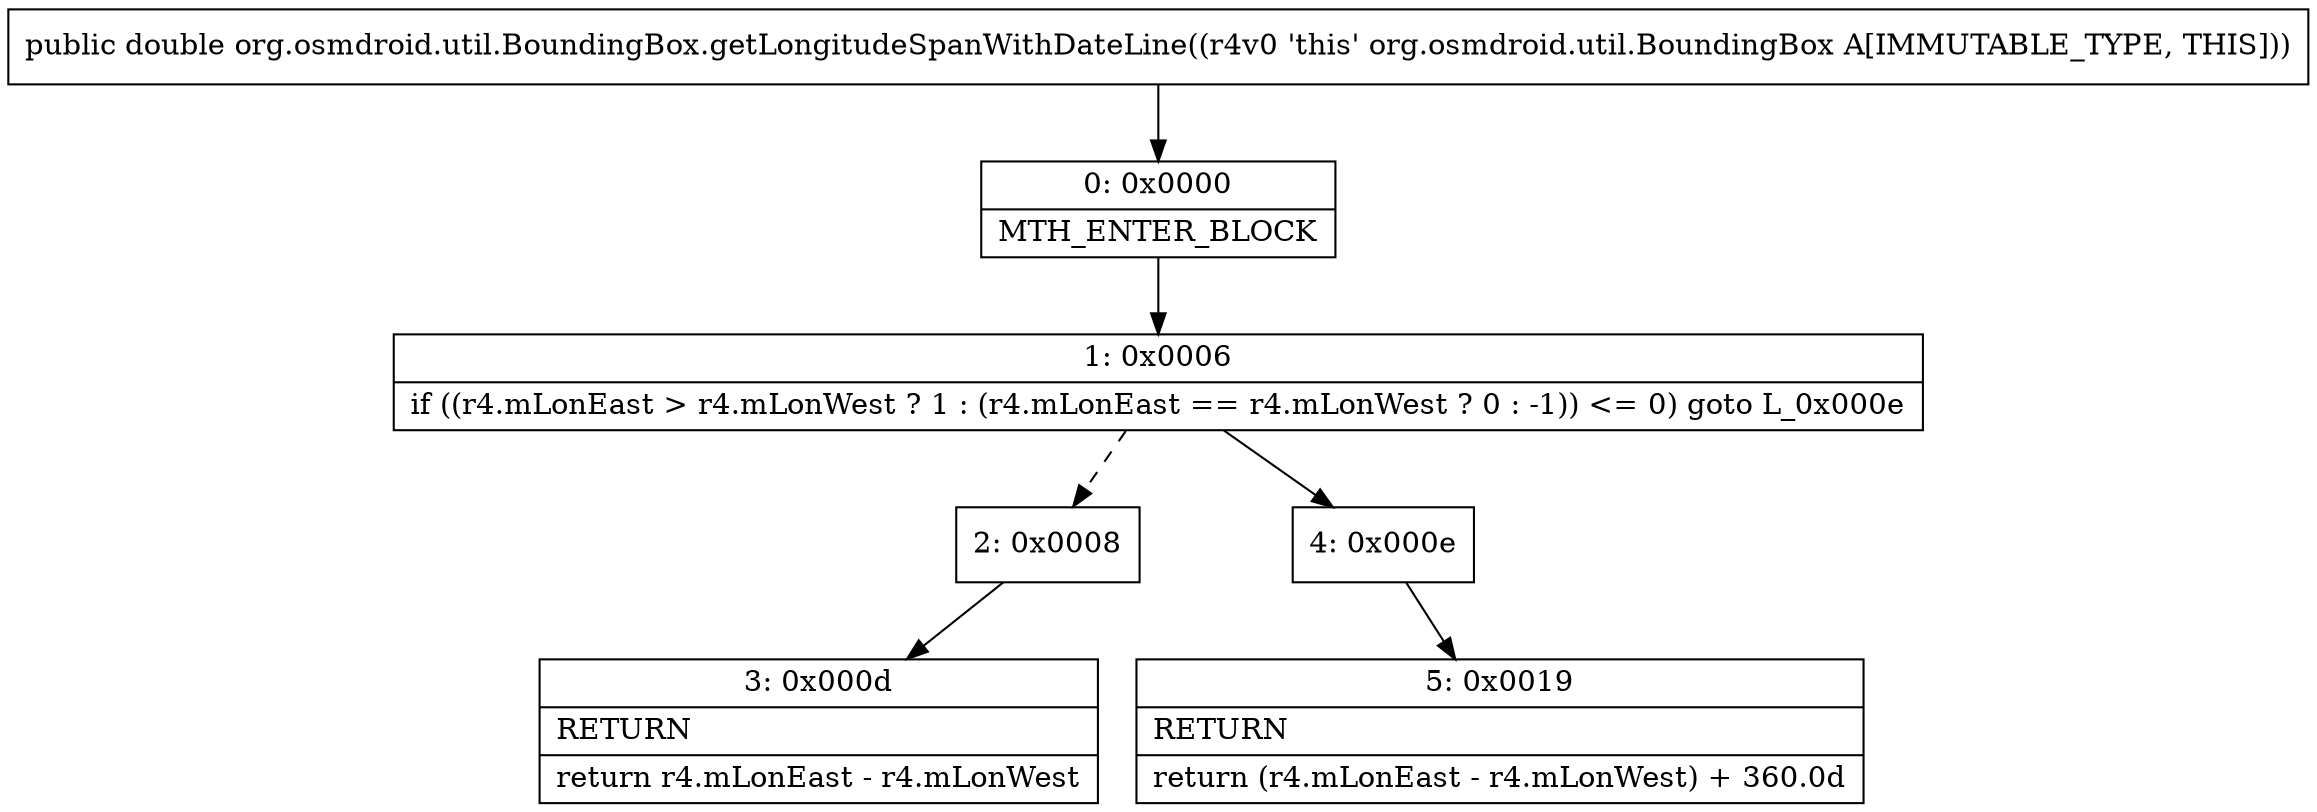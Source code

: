 digraph "CFG fororg.osmdroid.util.BoundingBox.getLongitudeSpanWithDateLine()D" {
Node_0 [shape=record,label="{0\:\ 0x0000|MTH_ENTER_BLOCK\l}"];
Node_1 [shape=record,label="{1\:\ 0x0006|if ((r4.mLonEast \> r4.mLonWest ? 1 : (r4.mLonEast == r4.mLonWest ? 0 : \-1)) \<= 0) goto L_0x000e\l}"];
Node_2 [shape=record,label="{2\:\ 0x0008}"];
Node_3 [shape=record,label="{3\:\ 0x000d|RETURN\l|return r4.mLonEast \- r4.mLonWest\l}"];
Node_4 [shape=record,label="{4\:\ 0x000e}"];
Node_5 [shape=record,label="{5\:\ 0x0019|RETURN\l|return (r4.mLonEast \- r4.mLonWest) + 360.0d\l}"];
MethodNode[shape=record,label="{public double org.osmdroid.util.BoundingBox.getLongitudeSpanWithDateLine((r4v0 'this' org.osmdroid.util.BoundingBox A[IMMUTABLE_TYPE, THIS])) }"];
MethodNode -> Node_0;
Node_0 -> Node_1;
Node_1 -> Node_2[style=dashed];
Node_1 -> Node_4;
Node_2 -> Node_3;
Node_4 -> Node_5;
}

